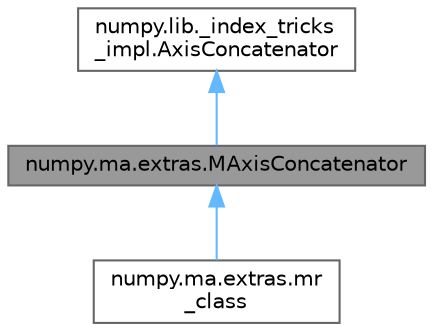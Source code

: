 digraph "numpy.ma.extras.MAxisConcatenator"
{
 // LATEX_PDF_SIZE
  bgcolor="transparent";
  edge [fontname=Helvetica,fontsize=10,labelfontname=Helvetica,labelfontsize=10];
  node [fontname=Helvetica,fontsize=10,shape=box,height=0.2,width=0.4];
  Node1 [id="Node000001",label="numpy.ma.extras.MAxisConcatenator",height=0.2,width=0.4,color="gray40", fillcolor="grey60", style="filled", fontcolor="black",tooltip=" "];
  Node2 -> Node1 [id="edge3_Node000001_Node000002",dir="back",color="steelblue1",style="solid",tooltip=" "];
  Node2 [id="Node000002",label="numpy.lib._index_tricks\l_impl.AxisConcatenator",height=0.2,width=0.4,color="gray40", fillcolor="white", style="filled",URL="$classnumpy_1_1lib_1_1__index__tricks__impl_1_1AxisConcatenator.html",tooltip=" "];
  Node1 -> Node3 [id="edge4_Node000001_Node000003",dir="back",color="steelblue1",style="solid",tooltip=" "];
  Node3 [id="Node000003",label="numpy.ma.extras.mr\l_class",height=0.2,width=0.4,color="gray40", fillcolor="white", style="filled",URL="$classnumpy_1_1ma_1_1extras_1_1mr__class.html",tooltip=" "];
}
